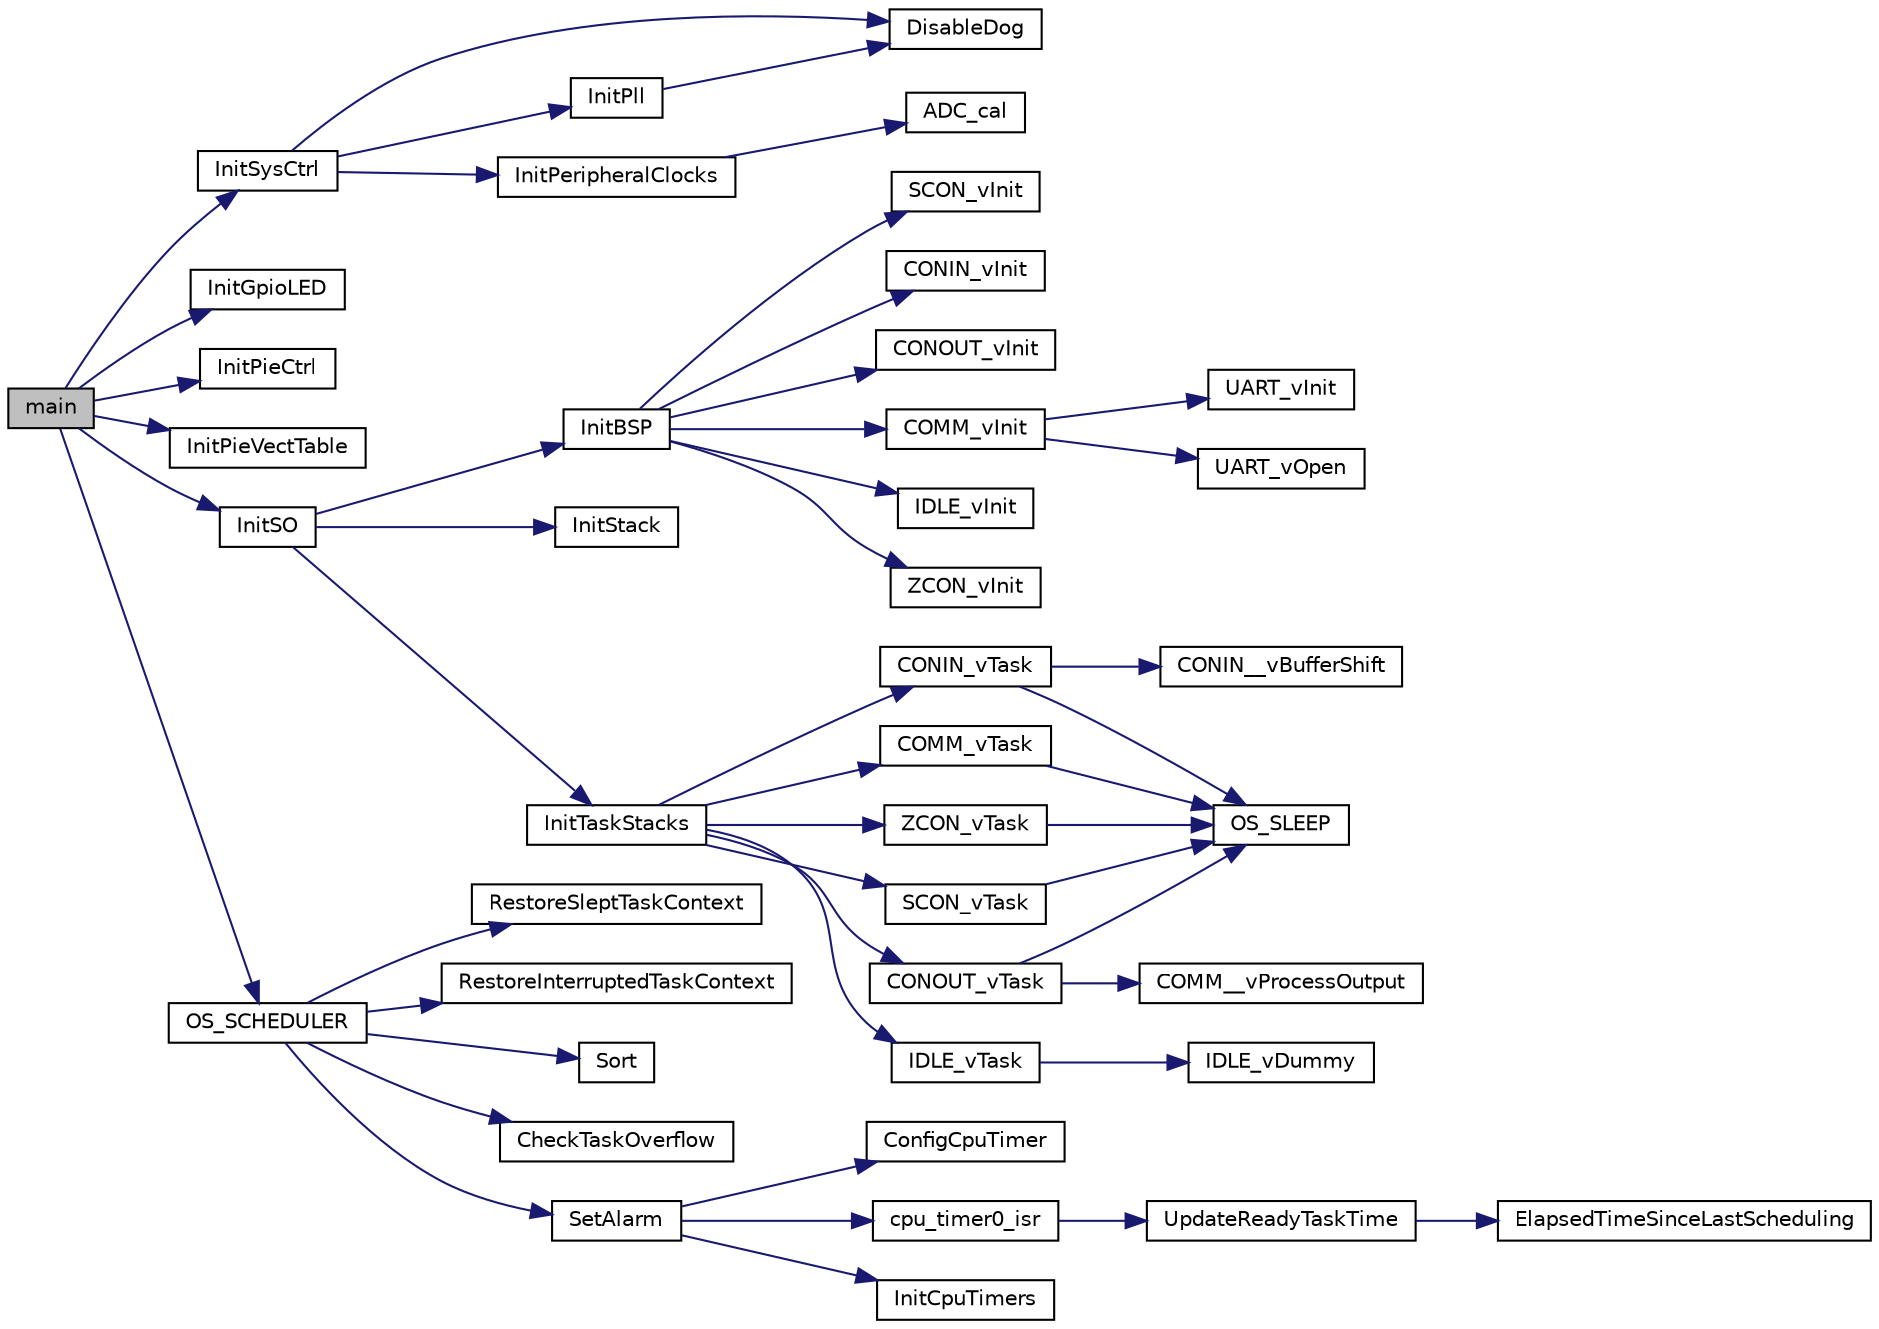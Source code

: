 digraph "main"
{
  edge [fontname="Helvetica",fontsize="10",labelfontname="Helvetica",labelfontsize="10"];
  node [fontname="Helvetica",fontsize="10",shape=record];
  rankdir="LR";
  Node1 [label="main",height=0.2,width=0.4,color="black", fillcolor="grey75", style="filled", fontcolor="black"];
  Node1 -> Node2 [color="midnightblue",fontsize="10",style="solid",fontname="Helvetica"];
  Node2 [label="InitSysCtrl",height=0.2,width=0.4,color="black", fillcolor="white", style="filled",URL="$_d_s_p2833x___global_prototypes_8h.html#a881937c4bb55a2120533f2e80dcea828"];
  Node2 -> Node3 [color="midnightblue",fontsize="10",style="solid",fontname="Helvetica"];
  Node3 [label="DisableDog",height=0.2,width=0.4,color="black", fillcolor="white", style="filled",URL="$_d_s_p2833x___sys_ctrl_8c.html#aecfa6e351779dbb2aed2ff491ce907ce"];
  Node2 -> Node4 [color="midnightblue",fontsize="10",style="solid",fontname="Helvetica"];
  Node4 [label="InitPll",height=0.2,width=0.4,color="black", fillcolor="white", style="filled",URL="$_d_s_p2833x___sys_ctrl_8c.html#a06f78c7dd731e949c5dfd048fd8cb7ab"];
  Node4 -> Node3 [color="midnightblue",fontsize="10",style="solid",fontname="Helvetica"];
  Node2 -> Node5 [color="midnightblue",fontsize="10",style="solid",fontname="Helvetica"];
  Node5 [label="InitPeripheralClocks",height=0.2,width=0.4,color="black", fillcolor="white", style="filled",URL="$_d_s_p2833x___sys_ctrl_8c.html#a17c664e03a629dcb5c59b71cf5ba6e9c"];
  Node5 -> Node6 [color="midnightblue",fontsize="10",style="solid",fontname="Helvetica"];
  Node6 [label="ADC_cal",height=0.2,width=0.4,color="black", fillcolor="white", style="filled",URL="$_d_s_p2833x___global_prototypes_8h.html#aed94b3ab4ebd943d63e20b4b9b6cfdfb"];
  Node1 -> Node7 [color="midnightblue",fontsize="10",style="solid",fontname="Helvetica"];
  Node7 [label="InitGpioLED",height=0.2,width=0.4,color="black", fillcolor="white", style="filled",URL="$main___s_o_8c.html#a56c461d51674933419dd5c23ec48bf14"];
  Node1 -> Node8 [color="midnightblue",fontsize="10",style="solid",fontname="Helvetica"];
  Node8 [label="InitPieCtrl",height=0.2,width=0.4,color="black", fillcolor="white", style="filled",URL="$_d_s_p2833x___global_prototypes_8h.html#afc2722078adcaf1343954319297bd1e7"];
  Node1 -> Node9 [color="midnightblue",fontsize="10",style="solid",fontname="Helvetica"];
  Node9 [label="InitPieVectTable",height=0.2,width=0.4,color="black", fillcolor="white", style="filled",URL="$_d_s_p2833x___global_prototypes_8h.html#aecb82ee7df34e57969f95df5a5fbd201"];
  Node1 -> Node10 [color="midnightblue",fontsize="10",style="solid",fontname="Helvetica"];
  Node10 [label="InitSO",height=0.2,width=0.4,color="black", fillcolor="white", style="filled",URL="$main___s_o_8c.html#ae9cfb073532ce9962371c5296c4c3421",tooltip="Preemptive OS Kernel. "];
  Node10 -> Node11 [color="midnightblue",fontsize="10",style="solid",fontname="Helvetica"];
  Node11 [label="InitStack",height=0.2,width=0.4,color="black", fillcolor="white", style="filled",URL="$main___s_o_8c.html#a87ca6376ee6baae5762bd81215d95ae7"];
  Node10 -> Node12 [color="midnightblue",fontsize="10",style="solid",fontname="Helvetica"];
  Node12 [label="InitTaskStacks",height=0.2,width=0.4,color="black", fillcolor="white", style="filled",URL="$_o_s_config_8c.html#a9e7efc9641750b7a486b82201354b58d"];
  Node12 -> Node13 [color="midnightblue",fontsize="10",style="solid",fontname="Helvetica"];
  Node13 [label="IDLE_vTask",height=0.2,width=0.4,color="black", fillcolor="white", style="filled",URL="$idle_8c.html#afdbbbbc956ecbcd7f451fb6fb3e53ee0"];
  Node13 -> Node14 [color="midnightblue",fontsize="10",style="solid",fontname="Helvetica"];
  Node14 [label="IDLE_vDummy",height=0.2,width=0.4,color="black", fillcolor="white", style="filled",URL="$idle_8c.html#a5c3bb159607f535afab707c2ea3f856f"];
  Node12 -> Node15 [color="midnightblue",fontsize="10",style="solid",fontname="Helvetica"];
  Node15 [label="ZCON_vTask",height=0.2,width=0.4,color="black", fillcolor="white", style="filled",URL="$zcon_8c.html#aa6bb2589f074808d230b826b0a0f156c"];
  Node15 -> Node16 [color="midnightblue",fontsize="10",style="solid",fontname="Helvetica"];
  Node16 [label="OS_SLEEP",height=0.2,width=0.4,color="black", fillcolor="white", style="filled",URL="$main___s_o_8c.html#a650dfb551ee93c4ea285725decf04dff"];
  Node12 -> Node17 [color="midnightblue",fontsize="10",style="solid",fontname="Helvetica"];
  Node17 [label="SCON_vTask",height=0.2,width=0.4,color="black", fillcolor="white", style="filled",URL="$scon_8c.html#ab4be858291df764cf93902ace4b7caca"];
  Node17 -> Node16 [color="midnightblue",fontsize="10",style="solid",fontname="Helvetica"];
  Node12 -> Node18 [color="midnightblue",fontsize="10",style="solid",fontname="Helvetica"];
  Node18 [label="CONIN_vTask",height=0.2,width=0.4,color="black", fillcolor="white", style="filled",URL="$conin_8c.html#abe06d928e08bab90251b86812656e660"];
  Node18 -> Node19 [color="midnightblue",fontsize="10",style="solid",fontname="Helvetica"];
  Node19 [label="CONIN__vBufferShift",height=0.2,width=0.4,color="black", fillcolor="white", style="filled",URL="$conin_8c.html#a76922910e256312552deed01937a9cb1"];
  Node18 -> Node16 [color="midnightblue",fontsize="10",style="solid",fontname="Helvetica"];
  Node12 -> Node20 [color="midnightblue",fontsize="10",style="solid",fontname="Helvetica"];
  Node20 [label="CONOUT_vTask",height=0.2,width=0.4,color="black", fillcolor="white", style="filled",URL="$conout_8c.html#af550a6d98a25d09bb45852f369e14905"];
  Node20 -> Node21 [color="midnightblue",fontsize="10",style="solid",fontname="Helvetica"];
  Node21 [label="COMM__vProcessOutput",height=0.2,width=0.4,color="black", fillcolor="white", style="filled",URL="$conout_8c.html#a08479b52fa7b863d1b58daf64fcfe63a"];
  Node20 -> Node16 [color="midnightblue",fontsize="10",style="solid",fontname="Helvetica"];
  Node12 -> Node22 [color="midnightblue",fontsize="10",style="solid",fontname="Helvetica"];
  Node22 [label="COMM_vTask",height=0.2,width=0.4,color="black", fillcolor="white", style="filled",URL="$comm_8c.html#a71cb0217f7c619913c0eff499eae6351"];
  Node22 -> Node16 [color="midnightblue",fontsize="10",style="solid",fontname="Helvetica"];
  Node10 -> Node23 [color="midnightblue",fontsize="10",style="solid",fontname="Helvetica"];
  Node23 [label="InitBSP",height=0.2,width=0.4,color="black", fillcolor="white", style="filled",URL="$_o_s_config_8c.html#a360b716d6d8a1275013f7af14dfe2001"];
  Node23 -> Node24 [color="midnightblue",fontsize="10",style="solid",fontname="Helvetica"];
  Node24 [label="IDLE_vInit",height=0.2,width=0.4,color="black", fillcolor="white", style="filled",URL="$idle_8c.html#a1118e5d9ad1afa07dbbaaf84d993a8ad"];
  Node23 -> Node25 [color="midnightblue",fontsize="10",style="solid",fontname="Helvetica"];
  Node25 [label="ZCON_vInit",height=0.2,width=0.4,color="black", fillcolor="white", style="filled",URL="$zcon_8c.html#a2bcb877d8d1a2414cff5a90cf45a9f86"];
  Node23 -> Node26 [color="midnightblue",fontsize="10",style="solid",fontname="Helvetica"];
  Node26 [label="SCON_vInit",height=0.2,width=0.4,color="black", fillcolor="white", style="filled",URL="$scon_8c.html#af077b37ba6c6b3e5a3da3a39eb150af1"];
  Node23 -> Node27 [color="midnightblue",fontsize="10",style="solid",fontname="Helvetica"];
  Node27 [label="CONIN_vInit",height=0.2,width=0.4,color="black", fillcolor="white", style="filled",URL="$conin_8c.html#a1c82b67fa3271c6bb5af3bed7f3bb6d8"];
  Node23 -> Node28 [color="midnightblue",fontsize="10",style="solid",fontname="Helvetica"];
  Node28 [label="CONOUT_vInit",height=0.2,width=0.4,color="black", fillcolor="white", style="filled",URL="$conout_8c.html#a3d3568e13d64f6f0e5f8ca73da7ea937"];
  Node23 -> Node29 [color="midnightblue",fontsize="10",style="solid",fontname="Helvetica"];
  Node29 [label="COMM_vInit",height=0.2,width=0.4,color="black", fillcolor="white", style="filled",URL="$comm_8c.html#a8fe90dddfa5a9bdda7dc3871ea760a68"];
  Node29 -> Node30 [color="midnightblue",fontsize="10",style="solid",fontname="Helvetica"];
  Node30 [label="UART_vInit",height=0.2,width=0.4,color="black", fillcolor="white", style="filled",URL="$uart_8c.html#aba11a19ce0149297d8e728da1708a2b8"];
  Node29 -> Node31 [color="midnightblue",fontsize="10",style="solid",fontname="Helvetica"];
  Node31 [label="UART_vOpen",height=0.2,width=0.4,color="black", fillcolor="white", style="filled",URL="$uart_8c.html#ad34d0c42e47cf618aba70ee8dfc63085"];
  Node1 -> Node32 [color="midnightblue",fontsize="10",style="solid",fontname="Helvetica"];
  Node32 [label="OS_SCHEDULER",height=0.2,width=0.4,color="black", fillcolor="white", style="filled",URL="$main___s_o_8c.html#a200ce9c7c345c3777e63271dd1252c0e"];
  Node32 -> Node33 [color="midnightblue",fontsize="10",style="solid",fontname="Helvetica"];
  Node33 [label="Sort",height=0.2,width=0.4,color="black", fillcolor="white", style="filled",URL="$main___s_o_8c.html#a0da452cbc779c9fa43ae9ee3ff555046"];
  Node32 -> Node34 [color="midnightblue",fontsize="10",style="solid",fontname="Helvetica"];
  Node34 [label="CheckTaskOverflow",height=0.2,width=0.4,color="black", fillcolor="white", style="filled",URL="$main___s_o_8c.html#ac502be35364d004469bad9977e6633d8"];
  Node32 -> Node35 [color="midnightblue",fontsize="10",style="solid",fontname="Helvetica"];
  Node35 [label="SetAlarm",height=0.2,width=0.4,color="black", fillcolor="white", style="filled",URL="$main___s_o_8c.html#a3e6eee2cb5b75dddeb4782c1c5e66765"];
  Node35 -> Node36 [color="midnightblue",fontsize="10",style="solid",fontname="Helvetica"];
  Node36 [label="cpu_timer0_isr",height=0.2,width=0.4,color="black", fillcolor="white", style="filled",URL="$main___s_o_8c.html#a0950d135719562f192fb7fd782cd58be"];
  Node36 -> Node37 [color="midnightblue",fontsize="10",style="solid",fontname="Helvetica"];
  Node37 [label="UpdateReadyTaskTime",height=0.2,width=0.4,color="black", fillcolor="white", style="filled",URL="$main___s_o_8c.html#a5f150fcb40db814440fbfd0779244637"];
  Node37 -> Node38 [color="midnightblue",fontsize="10",style="solid",fontname="Helvetica"];
  Node38 [label="ElapsedTimeSinceLastScheduling",height=0.2,width=0.4,color="black", fillcolor="white", style="filled",URL="$main___s_o_8c.html#a4271bf954ac7e91f35eec23ab98b19bd"];
  Node35 -> Node39 [color="midnightblue",fontsize="10",style="solid",fontname="Helvetica"];
  Node39 [label="InitCpuTimers",height=0.2,width=0.4,color="black", fillcolor="white", style="filled",URL="$_d_s_p2833x___cpu_timers_8c.html#aa23a1f332721d800fa9b232563403609"];
  Node35 -> Node40 [color="midnightblue",fontsize="10",style="solid",fontname="Helvetica"];
  Node40 [label="ConfigCpuTimer",height=0.2,width=0.4,color="black", fillcolor="white", style="filled",URL="$_d_s_p2833x___cpu_timers_8c.html#ab9368e14715e9c17a2223c7433fabe73"];
  Node32 -> Node41 [color="midnightblue",fontsize="10",style="solid",fontname="Helvetica"];
  Node41 [label="RestoreSleptTaskContext",height=0.2,width=0.4,color="black", fillcolor="white", style="filled",URL="$main___s_o_8c.html#a5a3e7583ec4240cce4e574ae4d824281"];
  Node32 -> Node42 [color="midnightblue",fontsize="10",style="solid",fontname="Helvetica"];
  Node42 [label="RestoreInterruptedTaskContext",height=0.2,width=0.4,color="black", fillcolor="white", style="filled",URL="$main___s_o_8c.html#a8b5935457822dd4a391fb2ecd2cfd99b"];
}
